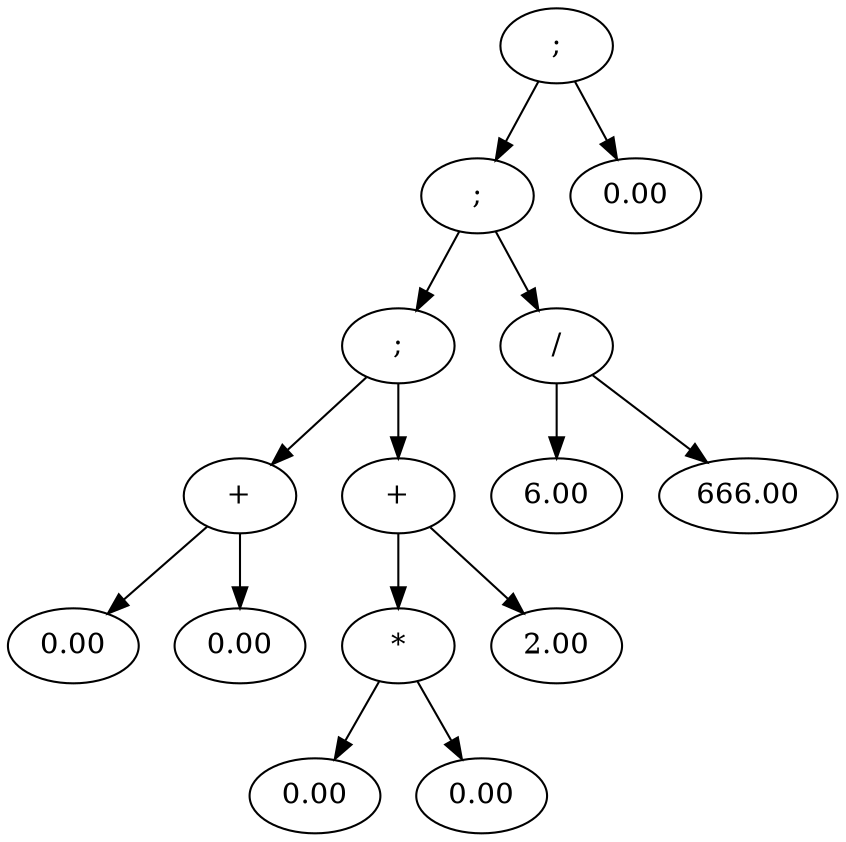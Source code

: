 digraph tree {
 1 [label=";"];
 1 -> 2;
 2 [label=";"];
 2 -> 4;
 4 [label=";"];
 4 -> 8;
 8 [label="+"];
 8 -> 16;
 16 [label="0.00"];
 8 -> 17;
 17 [label="0.00"];
 4 -> 9;
 9 [label="+"];
 9 -> 18;
 18 [label="*"];
 18 -> 36;
 36 [label="0.00"];
 18 -> 37;
 37 [label="0.00"];
 9 -> 19;
 19 [label="2.00"];
 2 -> 5;
 5 [label="/"];
 5 -> 10;
 10 [label="6.00"];
 5 -> 11;
 11 [label="666.00"];
 1 -> 3;
 3 [label="0.00"];
}
